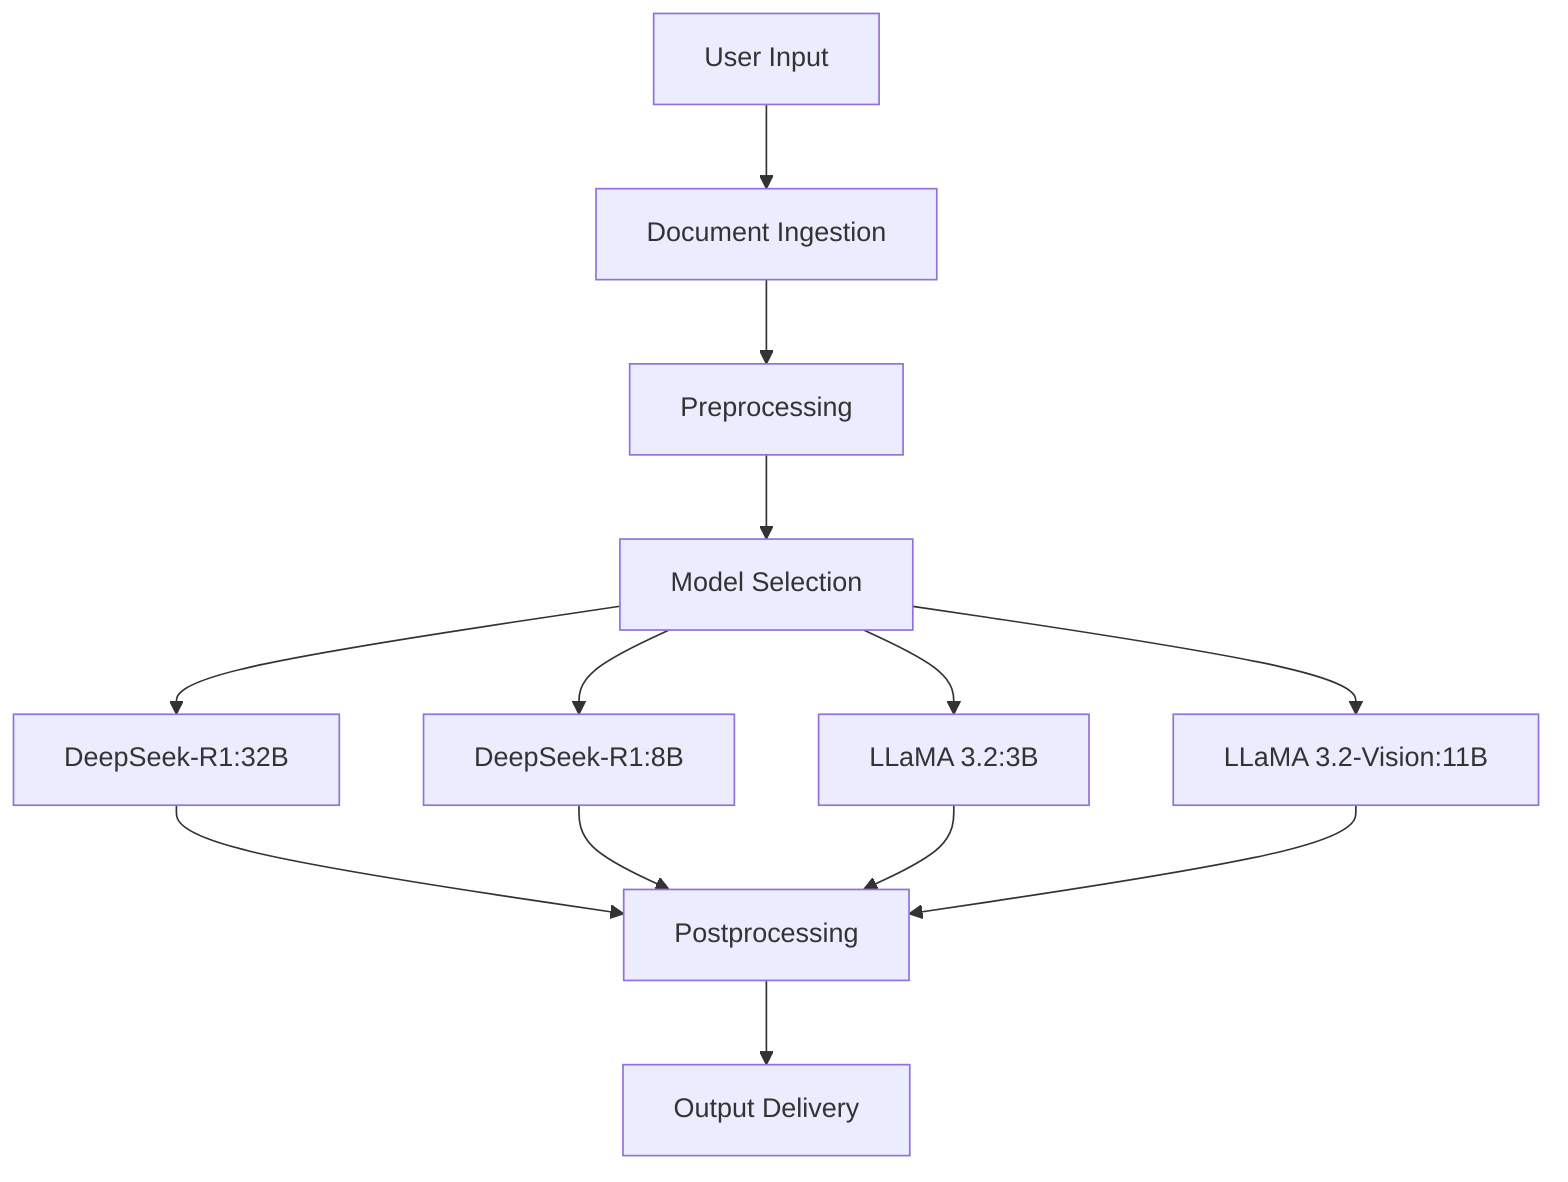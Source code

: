 flowchart TD
    A[User Input]
    B[Document Ingestion]
    C[Preprocessing]
    D[Model Selection]
    E1[DeepSeek-R1:32B]
    E2[DeepSeek-R1:8B]
    E3[LLaMA 3.2:3B]
    E4[LLaMA 3.2-Vision:11B]
    F[Postprocessing]
    G[Output Delivery]

    A --> B --> C --> D
    D --> E1
    D --> E2
    D --> E3
    D --> E4
    E1 --> F
    E2 --> F
    E3 --> F
    E4 --> F --> G